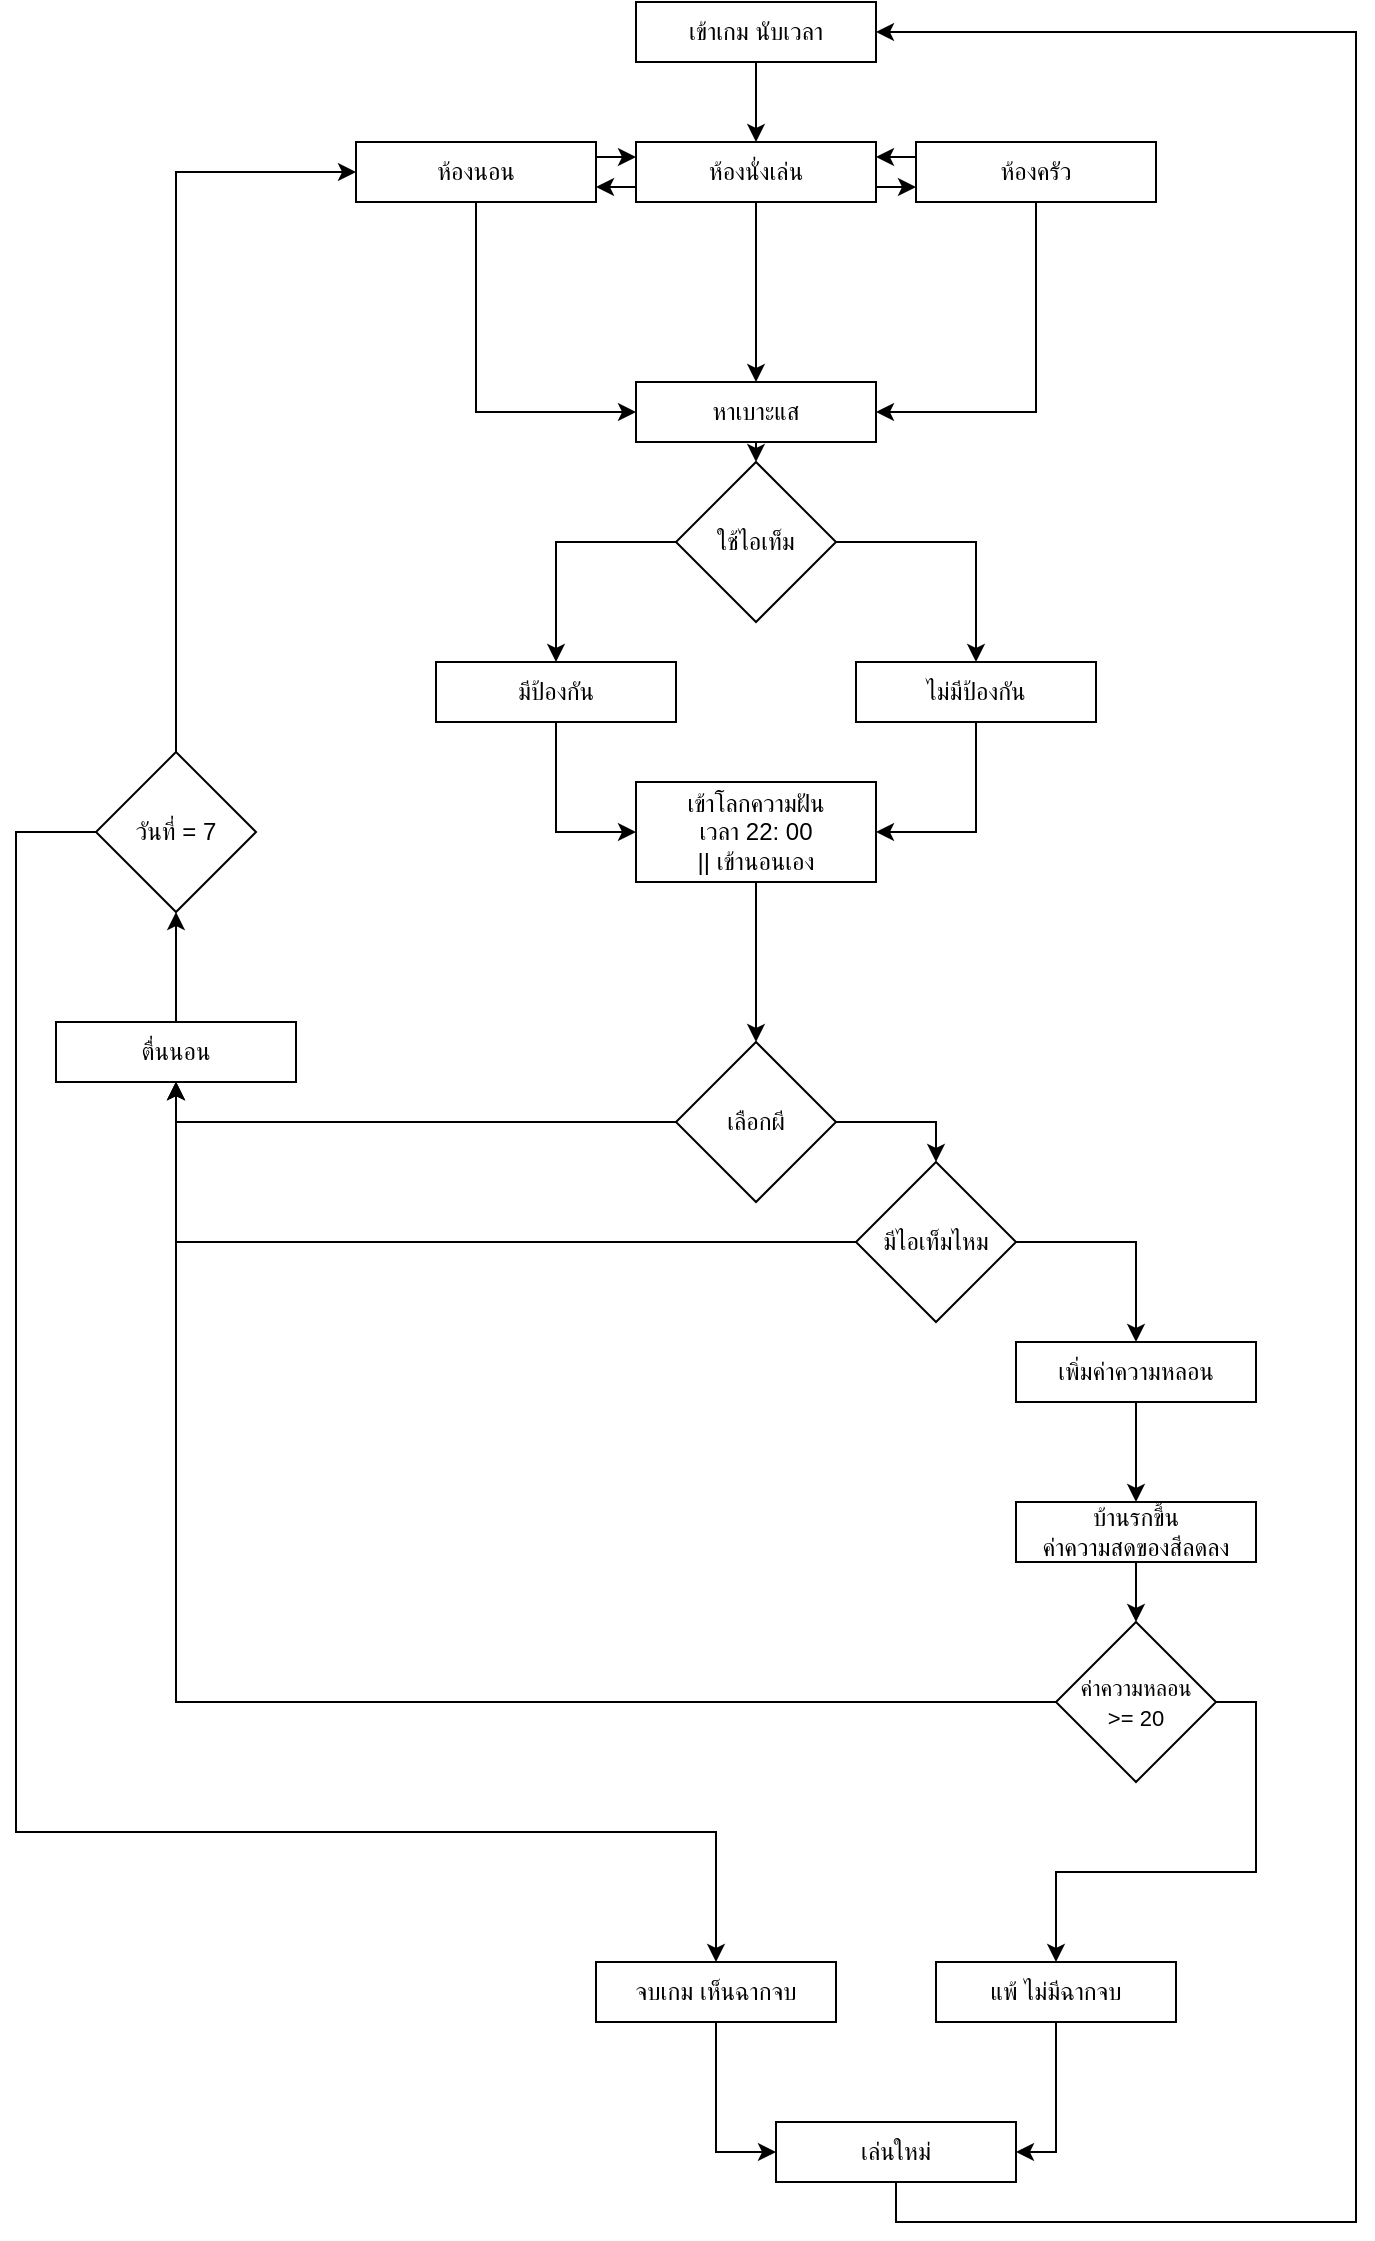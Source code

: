 <mxfile version="28.2.8">
  <diagram id="C5RBs43oDa-KdzZeNtuy" name="Page-1">
    <mxGraphModel dx="1426" dy="777" grid="0" gridSize="10" guides="1" tooltips="1" connect="1" arrows="1" fold="1" page="1" pageScale="1" pageWidth="827" pageHeight="1169" background="#ffffff" math="0" shadow="0">
      <root>
        <mxCell id="WIyWlLk6GJQsqaUBKTNV-0" />
        <mxCell id="WIyWlLk6GJQsqaUBKTNV-1" parent="WIyWlLk6GJQsqaUBKTNV-0" />
        <mxCell id="wgn1k_zZXrFXxsWtTA8u-6" style="edgeStyle=orthogonalEdgeStyle;rounded=0;orthogonalLoop=1;jettySize=auto;html=1;exitX=0.5;exitY=1;exitDx=0;exitDy=0;entryX=0.5;entryY=0;entryDx=0;entryDy=0;" edge="1" parent="WIyWlLk6GJQsqaUBKTNV-1" source="wgn1k_zZXrFXxsWtTA8u-1" target="wgn1k_zZXrFXxsWtTA8u-3">
          <mxGeometry relative="1" as="geometry" />
        </mxCell>
        <mxCell id="wgn1k_zZXrFXxsWtTA8u-1" value="เข้าเกม นับเวลา" style="rounded=0;whiteSpace=wrap;html=1;" vertex="1" parent="WIyWlLk6GJQsqaUBKTNV-1">
          <mxGeometry x="360" y="20" width="120" height="30" as="geometry" />
        </mxCell>
        <mxCell id="wgn1k_zZXrFXxsWtTA8u-9" style="edgeStyle=orthogonalEdgeStyle;rounded=0;orthogonalLoop=1;jettySize=auto;html=1;exitX=1;exitY=0.75;exitDx=0;exitDy=0;entryX=0;entryY=0.75;entryDx=0;entryDy=0;" edge="1" parent="WIyWlLk6GJQsqaUBKTNV-1" source="wgn1k_zZXrFXxsWtTA8u-3" target="wgn1k_zZXrFXxsWtTA8u-8">
          <mxGeometry relative="1" as="geometry" />
        </mxCell>
        <mxCell id="wgn1k_zZXrFXxsWtTA8u-11" style="edgeStyle=orthogonalEdgeStyle;rounded=0;orthogonalLoop=1;jettySize=auto;html=1;exitX=0;exitY=0.75;exitDx=0;exitDy=0;entryX=1;entryY=0.75;entryDx=0;entryDy=0;" edge="1" parent="WIyWlLk6GJQsqaUBKTNV-1" source="wgn1k_zZXrFXxsWtTA8u-3" target="wgn1k_zZXrFXxsWtTA8u-7">
          <mxGeometry relative="1" as="geometry" />
        </mxCell>
        <mxCell id="wgn1k_zZXrFXxsWtTA8u-15" style="edgeStyle=orthogonalEdgeStyle;rounded=0;orthogonalLoop=1;jettySize=auto;html=1;exitX=0.5;exitY=1;exitDx=0;exitDy=0;entryX=0.5;entryY=0;entryDx=0;entryDy=0;" edge="1" parent="WIyWlLk6GJQsqaUBKTNV-1" source="wgn1k_zZXrFXxsWtTA8u-3" target="wgn1k_zZXrFXxsWtTA8u-4">
          <mxGeometry relative="1" as="geometry" />
        </mxCell>
        <mxCell id="wgn1k_zZXrFXxsWtTA8u-3" value="ห้องนั่งเล่น" style="rounded=0;whiteSpace=wrap;html=1;" vertex="1" parent="WIyWlLk6GJQsqaUBKTNV-1">
          <mxGeometry x="360" y="90" width="120" height="30" as="geometry" />
        </mxCell>
        <mxCell id="wgn1k_zZXrFXxsWtTA8u-20" style="edgeStyle=orthogonalEdgeStyle;rounded=0;orthogonalLoop=1;jettySize=auto;html=1;exitX=0.5;exitY=1;exitDx=0;exitDy=0;entryX=0.5;entryY=0;entryDx=0;entryDy=0;" edge="1" parent="WIyWlLk6GJQsqaUBKTNV-1" source="wgn1k_zZXrFXxsWtTA8u-4" target="wgn1k_zZXrFXxsWtTA8u-30">
          <mxGeometry relative="1" as="geometry">
            <mxPoint x="420" y="260" as="targetPoint" />
          </mxGeometry>
        </mxCell>
        <mxCell id="wgn1k_zZXrFXxsWtTA8u-4" value="หาเบาะแส" style="rounded=0;whiteSpace=wrap;html=1;" vertex="1" parent="WIyWlLk6GJQsqaUBKTNV-1">
          <mxGeometry x="360" y="210" width="120" height="30" as="geometry" />
        </mxCell>
        <mxCell id="wgn1k_zZXrFXxsWtTA8u-12" style="edgeStyle=orthogonalEdgeStyle;rounded=0;orthogonalLoop=1;jettySize=auto;html=1;exitX=1;exitY=0.25;exitDx=0;exitDy=0;entryX=0;entryY=0.25;entryDx=0;entryDy=0;" edge="1" parent="WIyWlLk6GJQsqaUBKTNV-1" source="wgn1k_zZXrFXxsWtTA8u-7" target="wgn1k_zZXrFXxsWtTA8u-3">
          <mxGeometry relative="1" as="geometry" />
        </mxCell>
        <mxCell id="wgn1k_zZXrFXxsWtTA8u-13" style="edgeStyle=orthogonalEdgeStyle;rounded=0;orthogonalLoop=1;jettySize=auto;html=1;exitX=0.5;exitY=1;exitDx=0;exitDy=0;entryX=0;entryY=0.5;entryDx=0;entryDy=0;" edge="1" parent="WIyWlLk6GJQsqaUBKTNV-1" source="wgn1k_zZXrFXxsWtTA8u-7" target="wgn1k_zZXrFXxsWtTA8u-4">
          <mxGeometry relative="1" as="geometry" />
        </mxCell>
        <mxCell id="wgn1k_zZXrFXxsWtTA8u-7" value="ห้องนอน" style="rounded=0;whiteSpace=wrap;html=1;" vertex="1" parent="WIyWlLk6GJQsqaUBKTNV-1">
          <mxGeometry x="220" y="90" width="120" height="30" as="geometry" />
        </mxCell>
        <mxCell id="wgn1k_zZXrFXxsWtTA8u-10" style="edgeStyle=orthogonalEdgeStyle;rounded=0;orthogonalLoop=1;jettySize=auto;html=1;exitX=0;exitY=0.25;exitDx=0;exitDy=0;entryX=1;entryY=0.25;entryDx=0;entryDy=0;" edge="1" parent="WIyWlLk6GJQsqaUBKTNV-1" source="wgn1k_zZXrFXxsWtTA8u-8" target="wgn1k_zZXrFXxsWtTA8u-3">
          <mxGeometry relative="1" as="geometry" />
        </mxCell>
        <mxCell id="wgn1k_zZXrFXxsWtTA8u-14" style="edgeStyle=orthogonalEdgeStyle;rounded=0;orthogonalLoop=1;jettySize=auto;html=1;exitX=0.5;exitY=1;exitDx=0;exitDy=0;entryX=1;entryY=0.5;entryDx=0;entryDy=0;" edge="1" parent="WIyWlLk6GJQsqaUBKTNV-1" source="wgn1k_zZXrFXxsWtTA8u-8" target="wgn1k_zZXrFXxsWtTA8u-4">
          <mxGeometry relative="1" as="geometry" />
        </mxCell>
        <mxCell id="wgn1k_zZXrFXxsWtTA8u-8" value="ห้องครัว" style="rounded=0;whiteSpace=wrap;html=1;" vertex="1" parent="WIyWlLk6GJQsqaUBKTNV-1">
          <mxGeometry x="500" y="90" width="120" height="30" as="geometry" />
        </mxCell>
        <mxCell id="wgn1k_zZXrFXxsWtTA8u-49" style="edgeStyle=orthogonalEdgeStyle;rounded=0;orthogonalLoop=1;jettySize=auto;html=1;exitX=0.5;exitY=1;exitDx=0;exitDy=0;entryX=0.5;entryY=0;entryDx=0;entryDy=0;" edge="1" parent="WIyWlLk6GJQsqaUBKTNV-1" source="wgn1k_zZXrFXxsWtTA8u-19" target="wgn1k_zZXrFXxsWtTA8u-22">
          <mxGeometry relative="1" as="geometry" />
        </mxCell>
        <mxCell id="wgn1k_zZXrFXxsWtTA8u-19" value="เข้าโลกความฝัน&lt;div&gt;เวลา 22: 00&lt;br&gt;|| เข้านอนเอง&lt;/div&gt;" style="rounded=0;whiteSpace=wrap;html=1;" vertex="1" parent="WIyWlLk6GJQsqaUBKTNV-1">
          <mxGeometry x="360" y="410" width="120" height="50" as="geometry" />
        </mxCell>
        <mxCell id="wgn1k_zZXrFXxsWtTA8u-26" style="edgeStyle=orthogonalEdgeStyle;rounded=0;orthogonalLoop=1;jettySize=auto;html=1;exitX=0;exitY=0.5;exitDx=0;exitDy=0;entryX=0.5;entryY=1;entryDx=0;entryDy=0;" edge="1" parent="WIyWlLk6GJQsqaUBKTNV-1" source="wgn1k_zZXrFXxsWtTA8u-22" target="wgn1k_zZXrFXxsWtTA8u-24">
          <mxGeometry relative="1" as="geometry" />
        </mxCell>
        <mxCell id="wgn1k_zZXrFXxsWtTA8u-38" style="edgeStyle=orthogonalEdgeStyle;rounded=0;orthogonalLoop=1;jettySize=auto;html=1;exitX=1;exitY=0.5;exitDx=0;exitDy=0;entryX=0.5;entryY=0;entryDx=0;entryDy=0;" edge="1" parent="WIyWlLk6GJQsqaUBKTNV-1" source="wgn1k_zZXrFXxsWtTA8u-22" target="wgn1k_zZXrFXxsWtTA8u-37">
          <mxGeometry relative="1" as="geometry" />
        </mxCell>
        <mxCell id="wgn1k_zZXrFXxsWtTA8u-22" value="เลือกผี" style="rhombus;whiteSpace=wrap;html=1;" vertex="1" parent="WIyWlLk6GJQsqaUBKTNV-1">
          <mxGeometry x="380" y="540" width="80" height="80" as="geometry" />
        </mxCell>
        <mxCell id="wgn1k_zZXrFXxsWtTA8u-51" style="edgeStyle=orthogonalEdgeStyle;rounded=0;orthogonalLoop=1;jettySize=auto;html=1;exitX=0.5;exitY=0;exitDx=0;exitDy=0;entryX=0.5;entryY=1;entryDx=0;entryDy=0;" edge="1" parent="WIyWlLk6GJQsqaUBKTNV-1" source="wgn1k_zZXrFXxsWtTA8u-24" target="wgn1k_zZXrFXxsWtTA8u-48">
          <mxGeometry relative="1" as="geometry" />
        </mxCell>
        <mxCell id="wgn1k_zZXrFXxsWtTA8u-24" value="ตื่นนอน" style="rounded=0;whiteSpace=wrap;html=1;" vertex="1" parent="WIyWlLk6GJQsqaUBKTNV-1">
          <mxGeometry x="70" y="530" width="120" height="30" as="geometry" />
        </mxCell>
        <mxCell id="wgn1k_zZXrFXxsWtTA8u-29" style="edgeStyle=orthogonalEdgeStyle;rounded=0;orthogonalLoop=1;jettySize=auto;html=1;entryX=0.5;entryY=1;entryDx=0;entryDy=0;exitX=0;exitY=0.5;exitDx=0;exitDy=0;" edge="1" parent="WIyWlLk6GJQsqaUBKTNV-1" source="wgn1k_zZXrFXxsWtTA8u-37" target="wgn1k_zZXrFXxsWtTA8u-24">
          <mxGeometry relative="1" as="geometry">
            <mxPoint x="130" y="570" as="sourcePoint" />
          </mxGeometry>
        </mxCell>
        <mxCell id="wgn1k_zZXrFXxsWtTA8u-33" style="edgeStyle=orthogonalEdgeStyle;rounded=0;orthogonalLoop=1;jettySize=auto;html=1;exitX=0;exitY=0.5;exitDx=0;exitDy=0;entryX=0.5;entryY=0;entryDx=0;entryDy=0;" edge="1" parent="WIyWlLk6GJQsqaUBKTNV-1" source="wgn1k_zZXrFXxsWtTA8u-30" target="wgn1k_zZXrFXxsWtTA8u-31">
          <mxGeometry relative="1" as="geometry" />
        </mxCell>
        <mxCell id="wgn1k_zZXrFXxsWtTA8u-34" style="edgeStyle=orthogonalEdgeStyle;rounded=0;orthogonalLoop=1;jettySize=auto;html=1;exitX=1;exitY=0.5;exitDx=0;exitDy=0;entryX=0.5;entryY=0;entryDx=0;entryDy=0;" edge="1" parent="WIyWlLk6GJQsqaUBKTNV-1" source="wgn1k_zZXrFXxsWtTA8u-30" target="wgn1k_zZXrFXxsWtTA8u-32">
          <mxGeometry relative="1" as="geometry" />
        </mxCell>
        <mxCell id="wgn1k_zZXrFXxsWtTA8u-30" value="ใช้ไอเท็ม" style="rhombus;whiteSpace=wrap;html=1;" vertex="1" parent="WIyWlLk6GJQsqaUBKTNV-1">
          <mxGeometry x="380" y="250" width="80" height="80" as="geometry" />
        </mxCell>
        <mxCell id="wgn1k_zZXrFXxsWtTA8u-35" style="edgeStyle=orthogonalEdgeStyle;rounded=0;orthogonalLoop=1;jettySize=auto;html=1;exitX=0.5;exitY=1;exitDx=0;exitDy=0;entryX=0;entryY=0.5;entryDx=0;entryDy=0;" edge="1" parent="WIyWlLk6GJQsqaUBKTNV-1" source="wgn1k_zZXrFXxsWtTA8u-31" target="wgn1k_zZXrFXxsWtTA8u-19">
          <mxGeometry relative="1" as="geometry" />
        </mxCell>
        <mxCell id="wgn1k_zZXrFXxsWtTA8u-31" value="มีป้องกัน" style="rounded=0;whiteSpace=wrap;html=1;" vertex="1" parent="WIyWlLk6GJQsqaUBKTNV-1">
          <mxGeometry x="260" y="350" width="120" height="30" as="geometry" />
        </mxCell>
        <mxCell id="wgn1k_zZXrFXxsWtTA8u-36" style="edgeStyle=orthogonalEdgeStyle;rounded=0;orthogonalLoop=1;jettySize=auto;html=1;exitX=0.5;exitY=1;exitDx=0;exitDy=0;entryX=1;entryY=0.5;entryDx=0;entryDy=0;" edge="1" parent="WIyWlLk6GJQsqaUBKTNV-1" source="wgn1k_zZXrFXxsWtTA8u-32" target="wgn1k_zZXrFXxsWtTA8u-19">
          <mxGeometry relative="1" as="geometry" />
        </mxCell>
        <mxCell id="wgn1k_zZXrFXxsWtTA8u-32" value="ไม่มีป้องกัน" style="rounded=0;whiteSpace=wrap;html=1;" vertex="1" parent="WIyWlLk6GJQsqaUBKTNV-1">
          <mxGeometry x="470" y="350" width="120" height="30" as="geometry" />
        </mxCell>
        <mxCell id="wgn1k_zZXrFXxsWtTA8u-40" style="edgeStyle=orthogonalEdgeStyle;rounded=0;orthogonalLoop=1;jettySize=auto;html=1;exitX=1;exitY=0.5;exitDx=0;exitDy=0;entryX=0.5;entryY=0;entryDx=0;entryDy=0;" edge="1" parent="WIyWlLk6GJQsqaUBKTNV-1" source="wgn1k_zZXrFXxsWtTA8u-37" target="wgn1k_zZXrFXxsWtTA8u-39">
          <mxGeometry relative="1" as="geometry" />
        </mxCell>
        <mxCell id="wgn1k_zZXrFXxsWtTA8u-37" value="มีไอเท็มไหม" style="rhombus;whiteSpace=wrap;html=1;" vertex="1" parent="WIyWlLk6GJQsqaUBKTNV-1">
          <mxGeometry x="470" y="600" width="80" height="80" as="geometry" />
        </mxCell>
        <mxCell id="wgn1k_zZXrFXxsWtTA8u-41" style="edgeStyle=orthogonalEdgeStyle;rounded=0;orthogonalLoop=1;jettySize=auto;html=1;exitX=0.5;exitY=1;exitDx=0;exitDy=0;entryX=0.5;entryY=0;entryDx=0;entryDy=0;" edge="1" parent="WIyWlLk6GJQsqaUBKTNV-1" source="wgn1k_zZXrFXxsWtTA8u-39" target="wgn1k_zZXrFXxsWtTA8u-42">
          <mxGeometry relative="1" as="geometry">
            <mxPoint x="609.167" y="760" as="targetPoint" />
          </mxGeometry>
        </mxCell>
        <mxCell id="wgn1k_zZXrFXxsWtTA8u-39" value="เพิ่มค่าความหลอน" style="rounded=0;whiteSpace=wrap;html=1;" vertex="1" parent="WIyWlLk6GJQsqaUBKTNV-1">
          <mxGeometry x="550" y="690" width="120" height="30" as="geometry" />
        </mxCell>
        <mxCell id="wgn1k_zZXrFXxsWtTA8u-46" style="edgeStyle=orthogonalEdgeStyle;rounded=0;orthogonalLoop=1;jettySize=auto;html=1;exitX=0.5;exitY=1;exitDx=0;exitDy=0;entryX=0.5;entryY=0;entryDx=0;entryDy=0;" edge="1" parent="WIyWlLk6GJQsqaUBKTNV-1" source="wgn1k_zZXrFXxsWtTA8u-42" target="wgn1k_zZXrFXxsWtTA8u-43">
          <mxGeometry relative="1" as="geometry" />
        </mxCell>
        <mxCell id="wgn1k_zZXrFXxsWtTA8u-42" value="บ้านรกขึ้น&lt;br&gt;ค่าความสดของสีลดลง" style="rounded=0;whiteSpace=wrap;html=1;" vertex="1" parent="WIyWlLk6GJQsqaUBKTNV-1">
          <mxGeometry x="550" y="770" width="120" height="30" as="geometry" />
        </mxCell>
        <mxCell id="wgn1k_zZXrFXxsWtTA8u-45" style="edgeStyle=orthogonalEdgeStyle;rounded=0;orthogonalLoop=1;jettySize=auto;html=1;exitX=1;exitY=0.5;exitDx=0;exitDy=0;entryX=0.5;entryY=0;entryDx=0;entryDy=0;" edge="1" parent="WIyWlLk6GJQsqaUBKTNV-1" source="wgn1k_zZXrFXxsWtTA8u-43" target="wgn1k_zZXrFXxsWtTA8u-44">
          <mxGeometry relative="1" as="geometry">
            <mxPoint x="690" y="890" as="targetPoint" />
          </mxGeometry>
        </mxCell>
        <mxCell id="wgn1k_zZXrFXxsWtTA8u-47" style="edgeStyle=orthogonalEdgeStyle;rounded=0;orthogonalLoop=1;jettySize=auto;html=1;exitX=0;exitY=0.5;exitDx=0;exitDy=0;entryX=0.5;entryY=1;entryDx=0;entryDy=0;" edge="1" parent="WIyWlLk6GJQsqaUBKTNV-1" source="wgn1k_zZXrFXxsWtTA8u-43" target="wgn1k_zZXrFXxsWtTA8u-24">
          <mxGeometry relative="1" as="geometry" />
        </mxCell>
        <mxCell id="wgn1k_zZXrFXxsWtTA8u-43" value="&lt;font style=&quot;font-size: 11px;&quot;&gt;ค่าความหลอน&lt;br&gt;&amp;gt;= 20&lt;/font&gt;" style="rhombus;whiteSpace=wrap;html=1;" vertex="1" parent="WIyWlLk6GJQsqaUBKTNV-1">
          <mxGeometry x="570" y="830" width="80" height="80" as="geometry" />
        </mxCell>
        <mxCell id="wgn1k_zZXrFXxsWtTA8u-57" style="edgeStyle=orthogonalEdgeStyle;rounded=0;orthogonalLoop=1;jettySize=auto;html=1;exitX=0.5;exitY=1;exitDx=0;exitDy=0;entryX=1;entryY=0.5;entryDx=0;entryDy=0;" edge="1" parent="WIyWlLk6GJQsqaUBKTNV-1" source="wgn1k_zZXrFXxsWtTA8u-44" target="wgn1k_zZXrFXxsWtTA8u-55">
          <mxGeometry relative="1" as="geometry" />
        </mxCell>
        <mxCell id="wgn1k_zZXrFXxsWtTA8u-44" value="แพ้ ไม่มีฉากจบ" style="rounded=0;whiteSpace=wrap;html=1;" vertex="1" parent="WIyWlLk6GJQsqaUBKTNV-1">
          <mxGeometry x="510" y="1000" width="120" height="30" as="geometry" />
        </mxCell>
        <mxCell id="wgn1k_zZXrFXxsWtTA8u-52" style="edgeStyle=orthogonalEdgeStyle;rounded=0;orthogonalLoop=1;jettySize=auto;html=1;exitX=0;exitY=0.5;exitDx=0;exitDy=0;entryX=0.5;entryY=0;entryDx=0;entryDy=0;" edge="1" parent="WIyWlLk6GJQsqaUBKTNV-1" source="wgn1k_zZXrFXxsWtTA8u-48" target="wgn1k_zZXrFXxsWtTA8u-54">
          <mxGeometry relative="1" as="geometry">
            <Array as="points">
              <mxPoint x="50" y="435" />
              <mxPoint x="50" y="935" />
              <mxPoint x="400" y="935" />
            </Array>
          </mxGeometry>
        </mxCell>
        <mxCell id="wgn1k_zZXrFXxsWtTA8u-53" style="edgeStyle=orthogonalEdgeStyle;rounded=0;orthogonalLoop=1;jettySize=auto;html=1;exitX=0.5;exitY=0;exitDx=0;exitDy=0;entryX=0;entryY=0.5;entryDx=0;entryDy=0;" edge="1" parent="WIyWlLk6GJQsqaUBKTNV-1" source="wgn1k_zZXrFXxsWtTA8u-48" target="wgn1k_zZXrFXxsWtTA8u-7">
          <mxGeometry relative="1" as="geometry" />
        </mxCell>
        <mxCell id="wgn1k_zZXrFXxsWtTA8u-48" value="วันที่ = 7" style="rhombus;whiteSpace=wrap;html=1;" vertex="1" parent="WIyWlLk6GJQsqaUBKTNV-1">
          <mxGeometry x="90" y="395" width="80" height="80" as="geometry" />
        </mxCell>
        <mxCell id="wgn1k_zZXrFXxsWtTA8u-56" style="edgeStyle=orthogonalEdgeStyle;rounded=0;orthogonalLoop=1;jettySize=auto;html=1;exitX=0.5;exitY=1;exitDx=0;exitDy=0;entryX=0;entryY=0.5;entryDx=0;entryDy=0;" edge="1" parent="WIyWlLk6GJQsqaUBKTNV-1" source="wgn1k_zZXrFXxsWtTA8u-54" target="wgn1k_zZXrFXxsWtTA8u-55">
          <mxGeometry relative="1" as="geometry" />
        </mxCell>
        <mxCell id="wgn1k_zZXrFXxsWtTA8u-54" value="จบเกม เห็นฉากจบ" style="rounded=0;whiteSpace=wrap;html=1;" vertex="1" parent="WIyWlLk6GJQsqaUBKTNV-1">
          <mxGeometry x="340" y="1000" width="120" height="30" as="geometry" />
        </mxCell>
        <mxCell id="wgn1k_zZXrFXxsWtTA8u-58" style="edgeStyle=orthogonalEdgeStyle;rounded=0;orthogonalLoop=1;jettySize=auto;html=1;exitX=0.5;exitY=1;exitDx=0;exitDy=0;entryX=1;entryY=0.5;entryDx=0;entryDy=0;" edge="1" parent="WIyWlLk6GJQsqaUBKTNV-1" source="wgn1k_zZXrFXxsWtTA8u-55" target="wgn1k_zZXrFXxsWtTA8u-1">
          <mxGeometry relative="1" as="geometry">
            <Array as="points">
              <mxPoint x="490" y="1130" />
              <mxPoint x="720" y="1130" />
              <mxPoint x="720" y="35" />
            </Array>
          </mxGeometry>
        </mxCell>
        <mxCell id="wgn1k_zZXrFXxsWtTA8u-55" value="เล่นใหม่" style="rounded=0;whiteSpace=wrap;html=1;" vertex="1" parent="WIyWlLk6GJQsqaUBKTNV-1">
          <mxGeometry x="430" y="1080" width="120" height="30" as="geometry" />
        </mxCell>
      </root>
    </mxGraphModel>
  </diagram>
</mxfile>
